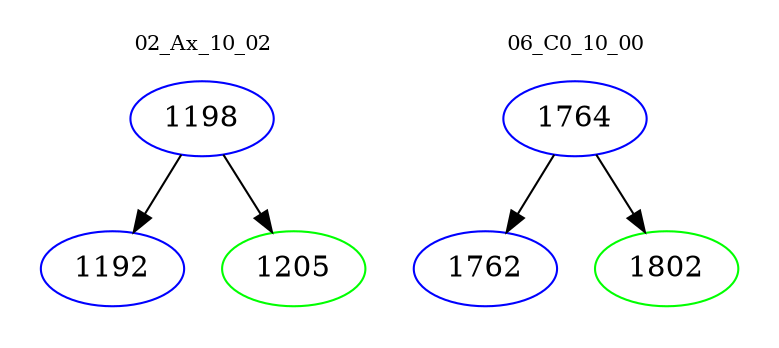 digraph{
subgraph cluster_0 {
color = white
label = "02_Ax_10_02";
fontsize=10;
T0_1198 [label="1198", color="blue"]
T0_1198 -> T0_1192 [color="black"]
T0_1192 [label="1192", color="blue"]
T0_1198 -> T0_1205 [color="black"]
T0_1205 [label="1205", color="green"]
}
subgraph cluster_1 {
color = white
label = "06_C0_10_00";
fontsize=10;
T1_1764 [label="1764", color="blue"]
T1_1764 -> T1_1762 [color="black"]
T1_1762 [label="1762", color="blue"]
T1_1764 -> T1_1802 [color="black"]
T1_1802 [label="1802", color="green"]
}
}
